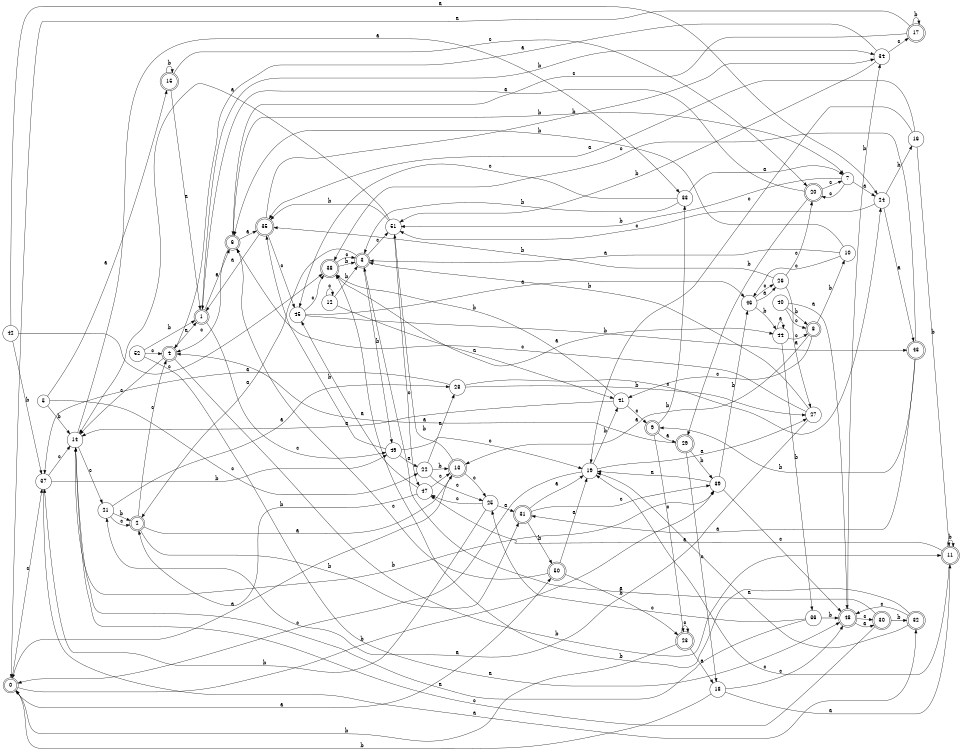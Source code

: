 digraph n43_9 {
__start0 [label="" shape="none"];

rankdir=LR;
size="8,5";

s0 [style="rounded,filled", color="black", fillcolor="white" shape="doublecircle", label="0"];
s1 [style="rounded,filled", color="black", fillcolor="white" shape="doublecircle", label="1"];
s2 [style="rounded,filled", color="black", fillcolor="white" shape="doublecircle", label="2"];
s3 [style="rounded,filled", color="black", fillcolor="white" shape="doublecircle", label="3"];
s4 [style="rounded,filled", color="black", fillcolor="white" shape="doublecircle", label="4"];
s5 [style="filled", color="black", fillcolor="white" shape="circle", label="5"];
s6 [style="rounded,filled", color="black", fillcolor="white" shape="doublecircle", label="6"];
s7 [style="filled", color="black", fillcolor="white" shape="circle", label="7"];
s8 [style="rounded,filled", color="black", fillcolor="white" shape="doublecircle", label="8"];
s9 [style="rounded,filled", color="black", fillcolor="white" shape="doublecircle", label="9"];
s10 [style="filled", color="black", fillcolor="white" shape="circle", label="10"];
s11 [style="rounded,filled", color="black", fillcolor="white" shape="doublecircle", label="11"];
s12 [style="filled", color="black", fillcolor="white" shape="circle", label="12"];
s13 [style="rounded,filled", color="black", fillcolor="white" shape="doublecircle", label="13"];
s14 [style="filled", color="black", fillcolor="white" shape="circle", label="14"];
s15 [style="rounded,filled", color="black", fillcolor="white" shape="doublecircle", label="15"];
s16 [style="filled", color="black", fillcolor="white" shape="circle", label="16"];
s17 [style="rounded,filled", color="black", fillcolor="white" shape="doublecircle", label="17"];
s18 [style="filled", color="black", fillcolor="white" shape="circle", label="18"];
s19 [style="filled", color="black", fillcolor="white" shape="circle", label="19"];
s20 [style="rounded,filled", color="black", fillcolor="white" shape="doublecircle", label="20"];
s21 [style="filled", color="black", fillcolor="white" shape="circle", label="21"];
s22 [style="filled", color="black", fillcolor="white" shape="circle", label="22"];
s23 [style="rounded,filled", color="black", fillcolor="white" shape="doublecircle", label="23"];
s24 [style="filled", color="black", fillcolor="white" shape="circle", label="24"];
s25 [style="filled", color="black", fillcolor="white" shape="circle", label="25"];
s26 [style="filled", color="black", fillcolor="white" shape="circle", label="26"];
s27 [style="filled", color="black", fillcolor="white" shape="circle", label="27"];
s28 [style="filled", color="black", fillcolor="white" shape="circle", label="28"];
s29 [style="rounded,filled", color="black", fillcolor="white" shape="doublecircle", label="29"];
s30 [style="rounded,filled", color="black", fillcolor="white" shape="doublecircle", label="30"];
s31 [style="rounded,filled", color="black", fillcolor="white" shape="doublecircle", label="31"];
s32 [style="rounded,filled", color="black", fillcolor="white" shape="doublecircle", label="32"];
s33 [style="filled", color="black", fillcolor="white" shape="circle", label="33"];
s34 [style="filled", color="black", fillcolor="white" shape="circle", label="34"];
s35 [style="rounded,filled", color="black", fillcolor="white" shape="doublecircle", label="35"];
s36 [style="filled", color="black", fillcolor="white" shape="circle", label="36"];
s37 [style="filled", color="black", fillcolor="white" shape="circle", label="37"];
s38 [style="rounded,filled", color="black", fillcolor="white" shape="doublecircle", label="38"];
s39 [style="filled", color="black", fillcolor="white" shape="circle", label="39"];
s40 [style="filled", color="black", fillcolor="white" shape="circle", label="40"];
s41 [style="filled", color="black", fillcolor="white" shape="circle", label="41"];
s42 [style="filled", color="black", fillcolor="white" shape="circle", label="42"];
s43 [style="rounded,filled", color="black", fillcolor="white" shape="doublecircle", label="43"];
s44 [style="filled", color="black", fillcolor="white" shape="circle", label="44"];
s45 [style="filled", color="black", fillcolor="white" shape="circle", label="45"];
s46 [style="filled", color="black", fillcolor="white" shape="circle", label="46"];
s47 [style="filled", color="black", fillcolor="white" shape="circle", label="47"];
s48 [style="rounded,filled", color="black", fillcolor="white" shape="doublecircle", label="48"];
s49 [style="filled", color="black", fillcolor="white" shape="circle", label="49"];
s50 [style="rounded,filled", color="black", fillcolor="white" shape="doublecircle", label="50"];
s51 [style="filled", color="black", fillcolor="white" shape="circle", label="51"];
s52 [style="filled", color="black", fillcolor="white" shape="circle", label="52"];
s0 -> s50 [label="a"];
s0 -> s39 [label="b"];
s0 -> s37 [label="c"];
s1 -> s6 [label="a"];
s1 -> s34 [label="b"];
s1 -> s49 [label="c"];
s2 -> s13 [label="a"];
s2 -> s31 [label="b"];
s2 -> s4 [label="c"];
s3 -> s2 [label="a"];
s3 -> s49 [label="b"];
s3 -> s51 [label="c"];
s4 -> s1 [label="a"];
s4 -> s11 [label="b"];
s4 -> s14 [label="c"];
s5 -> s15 [label="a"];
s5 -> s14 [label="b"];
s5 -> s22 [label="c"];
s6 -> s35 [label="a"];
s6 -> s7 [label="b"];
s6 -> s4 [label="c"];
s7 -> s24 [label="a"];
s7 -> s51 [label="b"];
s7 -> s20 [label="c"];
s8 -> s13 [label="a"];
s8 -> s10 [label="b"];
s8 -> s41 [label="c"];
s9 -> s29 [label="a"];
s9 -> s33 [label="b"];
s9 -> s23 [label="c"];
s10 -> s3 [label="a"];
s10 -> s6 [label="b"];
s10 -> s46 [label="c"];
s11 -> s47 [label="a"];
s11 -> s11 [label="b"];
s11 -> s19 [label="c"];
s12 -> s41 [label="a"];
s12 -> s3 [label="b"];
s12 -> s12 [label="c"];
s13 -> s0 [label="a"];
s13 -> s51 [label="b"];
s13 -> s25 [label="c"];
s14 -> s33 [label="a"];
s14 -> s39 [label="b"];
s14 -> s21 [label="c"];
s15 -> s1 [label="a"];
s15 -> s15 [label="b"];
s15 -> s20 [label="c"];
s16 -> s35 [label="a"];
s16 -> s11 [label="b"];
s16 -> s19 [label="c"];
s17 -> s0 [label="a"];
s17 -> s17 [label="b"];
s17 -> s6 [label="c"];
s18 -> s11 [label="a"];
s18 -> s0 [label="b"];
s18 -> s48 [label="c"];
s19 -> s27 [label="a"];
s19 -> s41 [label="b"];
s19 -> s0 [label="c"];
s20 -> s1 [label="a"];
s20 -> s29 [label="b"];
s20 -> s7 [label="c"];
s21 -> s28 [label="a"];
s21 -> s2 [label="b"];
s21 -> s2 [label="c"];
s22 -> s28 [label="a"];
s22 -> s13 [label="b"];
s22 -> s25 [label="c"];
s23 -> s18 [label="a"];
s23 -> s0 [label="b"];
s23 -> s23 [label="c"];
s24 -> s43 [label="a"];
s24 -> s16 [label="b"];
s24 -> s51 [label="c"];
s25 -> s31 [label="a"];
s25 -> s37 [label="b"];
s25 -> s47 [label="c"];
s26 -> s27 [label="a"];
s26 -> s35 [label="b"];
s26 -> s20 [label="c"];
s27 -> s21 [label="a"];
s27 -> s3 [label="b"];
s27 -> s6 [label="c"];
s28 -> s37 [label="a"];
s28 -> s27 [label="b"];
s28 -> s24 [label="c"];
s29 -> s4 [label="a"];
s29 -> s39 [label="b"];
s29 -> s18 [label="c"];
s30 -> s3 [label="a"];
s30 -> s32 [label="b"];
s30 -> s14 [label="c"];
s31 -> s19 [label="a"];
s31 -> s50 [label="b"];
s31 -> s39 [label="c"];
s32 -> s19 [label="a"];
s32 -> s38 [label="b"];
s32 -> s48 [label="c"];
s33 -> s7 [label="a"];
s33 -> s3 [label="b"];
s33 -> s45 [label="c"];
s34 -> s4 [label="a"];
s34 -> s51 [label="b"];
s34 -> s17 [label="c"];
s35 -> s1 [label="a"];
s35 -> s34 [label="b"];
s35 -> s45 [label="c"];
s36 -> s14 [label="a"];
s36 -> s48 [label="b"];
s36 -> s25 [label="c"];
s37 -> s32 [label="a"];
s37 -> s49 [label="b"];
s37 -> s14 [label="c"];
s38 -> s44 [label="a"];
s38 -> s3 [label="b"];
s38 -> s3 [label="c"];
s39 -> s19 [label="a"];
s39 -> s46 [label="b"];
s39 -> s48 [label="c"];
s40 -> s48 [label="a"];
s40 -> s8 [label="b"];
s40 -> s8 [label="c"];
s41 -> s14 [label="a"];
s41 -> s38 [label="b"];
s41 -> s9 [label="c"];
s42 -> s24 [label="a"];
s42 -> s37 [label="b"];
s42 -> s38 [label="c"];
s43 -> s31 [label="a"];
s43 -> s9 [label="b"];
s43 -> s38 [label="c"];
s44 -> s44 [label="a"];
s44 -> s36 [label="b"];
s44 -> s8 [label="c"];
s45 -> s46 [label="a"];
s45 -> s43 [label="b"];
s45 -> s38 [label="c"];
s46 -> s26 [label="a"];
s46 -> s44 [label="b"];
s46 -> s26 [label="c"];
s47 -> s45 [label="a"];
s47 -> s2 [label="b"];
s47 -> s13 [label="c"];
s48 -> s30 [label="a"];
s48 -> s34 [label="b"];
s48 -> s30 [label="c"];
s49 -> s22 [label="a"];
s49 -> s35 [label="b"];
s49 -> s19 [label="c"];
s50 -> s19 [label="a"];
s50 -> s23 [label="b"];
s50 -> s6 [label="c"];
s51 -> s14 [label="a"];
s51 -> s35 [label="b"];
s51 -> s47 [label="c"];
s52 -> s48 [label="a"];
s52 -> s1 [label="b"];
s52 -> s4 [label="c"];

}